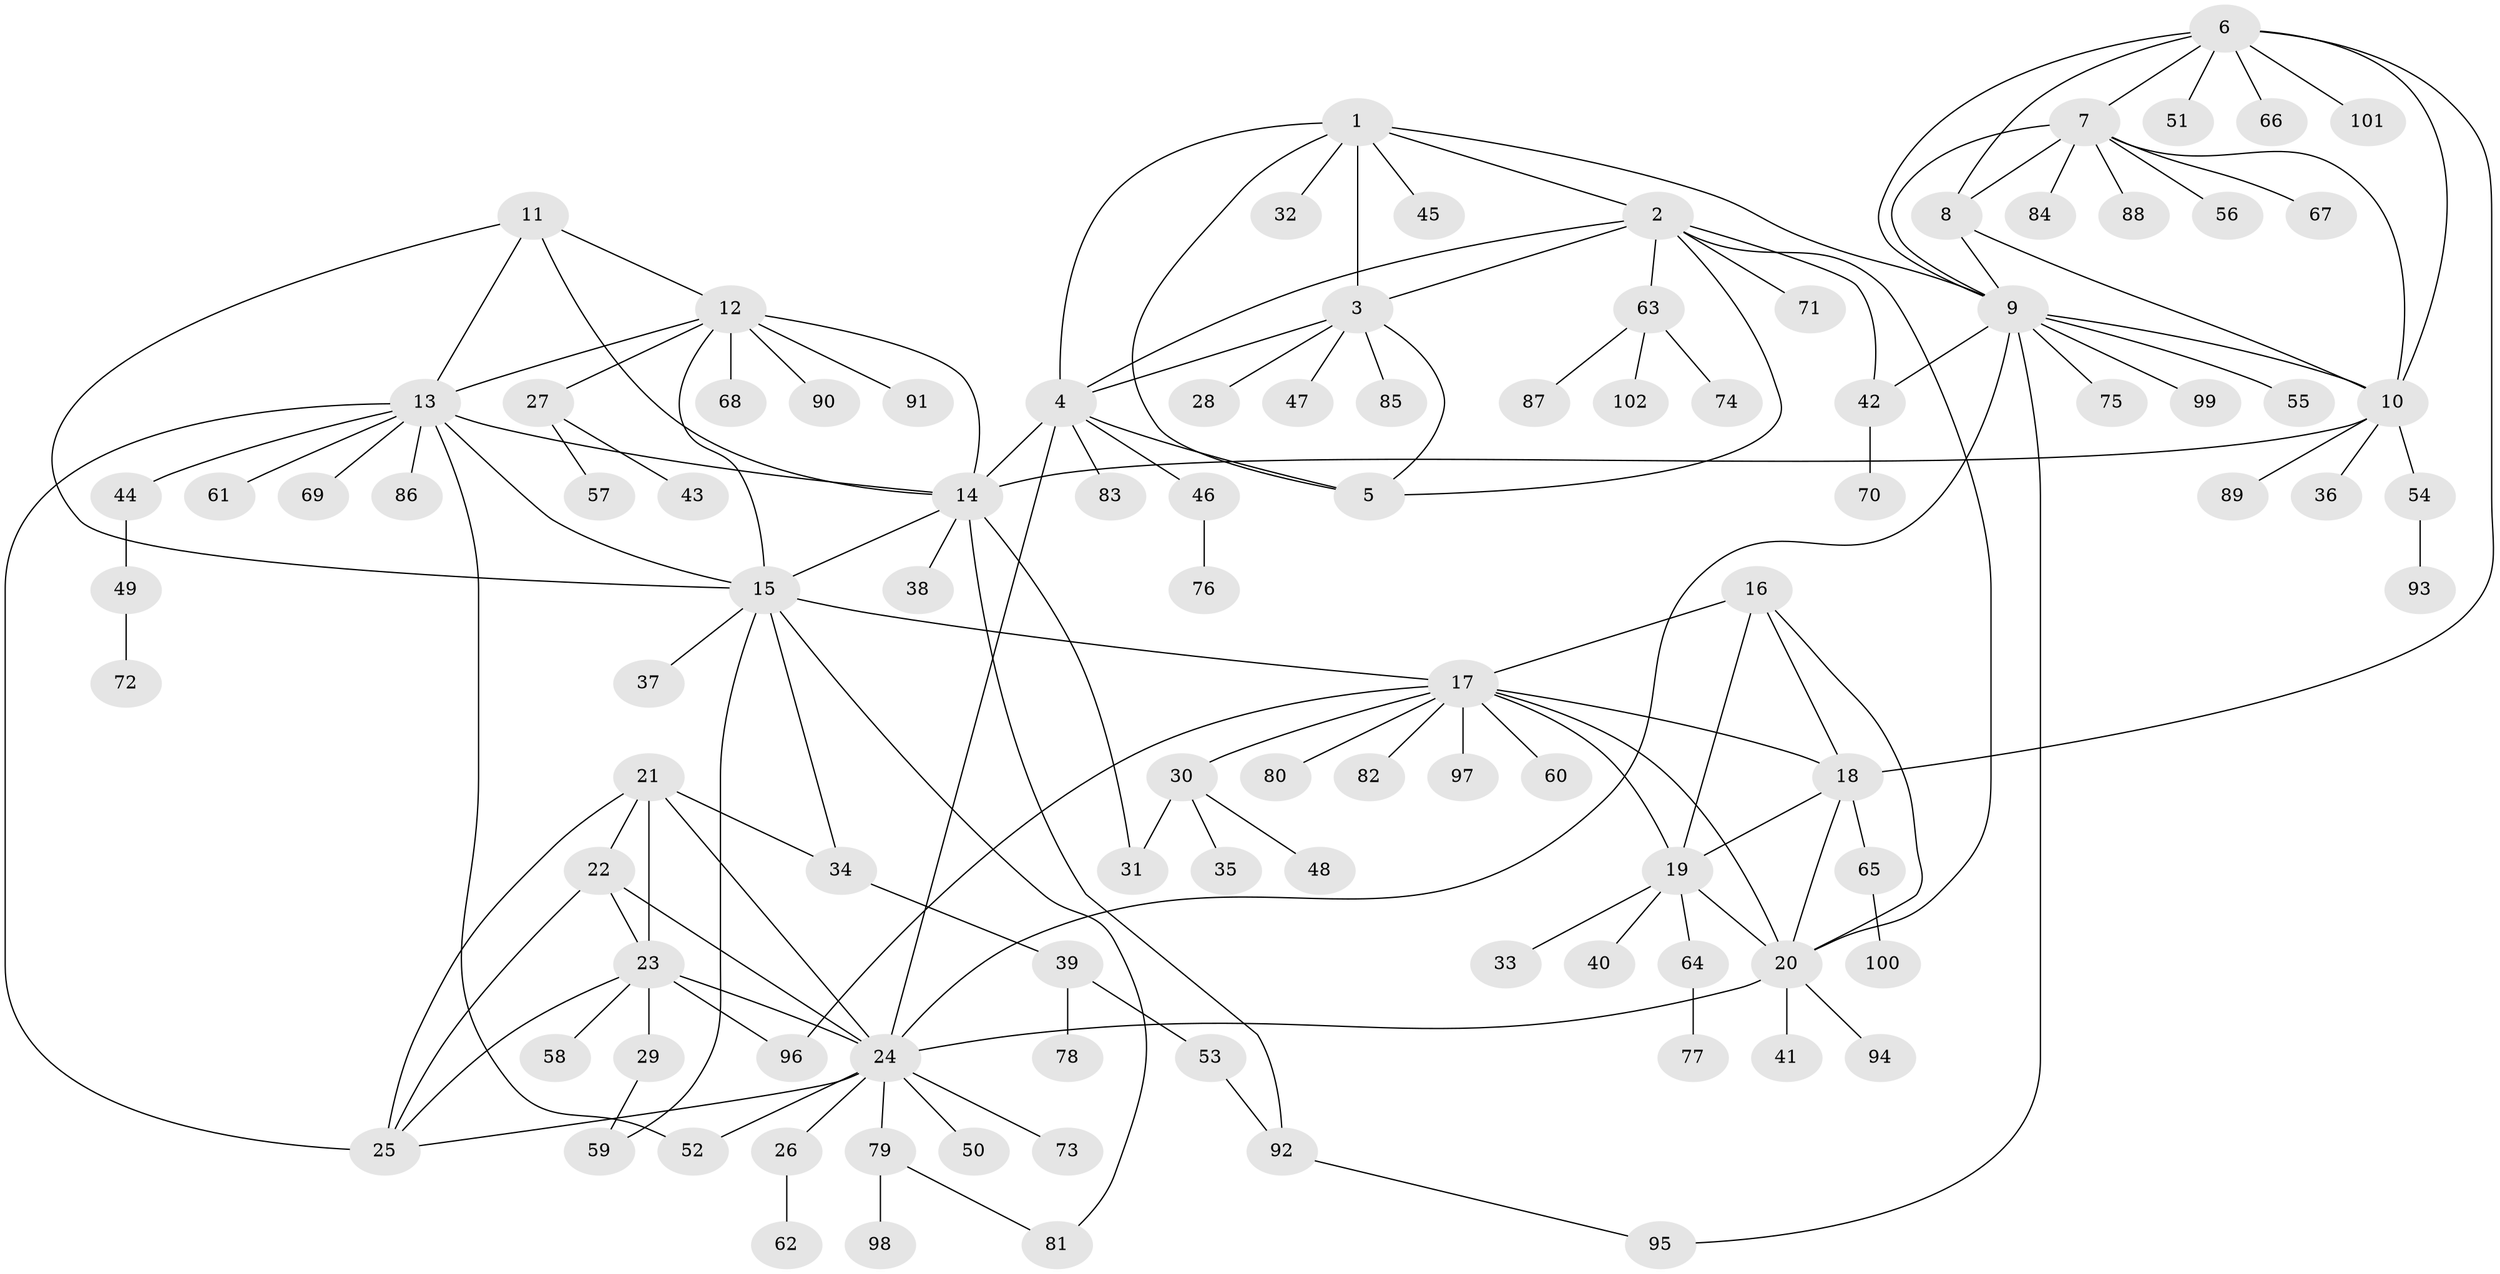 // Generated by graph-tools (version 1.1) at 2025/11/02/27/25 16:11:35]
// undirected, 102 vertices, 146 edges
graph export_dot {
graph [start="1"]
  node [color=gray90,style=filled];
  1;
  2;
  3;
  4;
  5;
  6;
  7;
  8;
  9;
  10;
  11;
  12;
  13;
  14;
  15;
  16;
  17;
  18;
  19;
  20;
  21;
  22;
  23;
  24;
  25;
  26;
  27;
  28;
  29;
  30;
  31;
  32;
  33;
  34;
  35;
  36;
  37;
  38;
  39;
  40;
  41;
  42;
  43;
  44;
  45;
  46;
  47;
  48;
  49;
  50;
  51;
  52;
  53;
  54;
  55;
  56;
  57;
  58;
  59;
  60;
  61;
  62;
  63;
  64;
  65;
  66;
  67;
  68;
  69;
  70;
  71;
  72;
  73;
  74;
  75;
  76;
  77;
  78;
  79;
  80;
  81;
  82;
  83;
  84;
  85;
  86;
  87;
  88;
  89;
  90;
  91;
  92;
  93;
  94;
  95;
  96;
  97;
  98;
  99;
  100;
  101;
  102;
  1 -- 2;
  1 -- 3;
  1 -- 4;
  1 -- 5;
  1 -- 9;
  1 -- 32;
  1 -- 45;
  2 -- 3;
  2 -- 4;
  2 -- 5;
  2 -- 20;
  2 -- 42;
  2 -- 63;
  2 -- 71;
  3 -- 4;
  3 -- 5;
  3 -- 28;
  3 -- 47;
  3 -- 85;
  4 -- 5;
  4 -- 14;
  4 -- 24;
  4 -- 46;
  4 -- 83;
  6 -- 7;
  6 -- 8;
  6 -- 9;
  6 -- 10;
  6 -- 18;
  6 -- 51;
  6 -- 66;
  6 -- 101;
  7 -- 8;
  7 -- 9;
  7 -- 10;
  7 -- 56;
  7 -- 67;
  7 -- 84;
  7 -- 88;
  8 -- 9;
  8 -- 10;
  9 -- 10;
  9 -- 24;
  9 -- 42;
  9 -- 55;
  9 -- 75;
  9 -- 95;
  9 -- 99;
  10 -- 14;
  10 -- 36;
  10 -- 54;
  10 -- 89;
  11 -- 12;
  11 -- 13;
  11 -- 14;
  11 -- 15;
  12 -- 13;
  12 -- 14;
  12 -- 15;
  12 -- 27;
  12 -- 68;
  12 -- 90;
  12 -- 91;
  13 -- 14;
  13 -- 15;
  13 -- 25;
  13 -- 44;
  13 -- 52;
  13 -- 61;
  13 -- 69;
  13 -- 86;
  14 -- 15;
  14 -- 31;
  14 -- 38;
  14 -- 92;
  15 -- 17;
  15 -- 34;
  15 -- 37;
  15 -- 59;
  15 -- 81;
  16 -- 17;
  16 -- 18;
  16 -- 19;
  16 -- 20;
  17 -- 18;
  17 -- 19;
  17 -- 20;
  17 -- 30;
  17 -- 60;
  17 -- 80;
  17 -- 82;
  17 -- 96;
  17 -- 97;
  18 -- 19;
  18 -- 20;
  18 -- 65;
  19 -- 20;
  19 -- 33;
  19 -- 40;
  19 -- 64;
  20 -- 24;
  20 -- 41;
  20 -- 94;
  21 -- 22;
  21 -- 23;
  21 -- 24;
  21 -- 25;
  21 -- 34;
  22 -- 23;
  22 -- 24;
  22 -- 25;
  23 -- 24;
  23 -- 25;
  23 -- 29;
  23 -- 58;
  23 -- 96;
  24 -- 25;
  24 -- 26;
  24 -- 50;
  24 -- 52;
  24 -- 73;
  24 -- 79;
  26 -- 62;
  27 -- 43;
  27 -- 57;
  29 -- 59;
  30 -- 31;
  30 -- 35;
  30 -- 48;
  34 -- 39;
  39 -- 53;
  39 -- 78;
  42 -- 70;
  44 -- 49;
  46 -- 76;
  49 -- 72;
  53 -- 92;
  54 -- 93;
  63 -- 74;
  63 -- 87;
  63 -- 102;
  64 -- 77;
  65 -- 100;
  79 -- 81;
  79 -- 98;
  92 -- 95;
}
